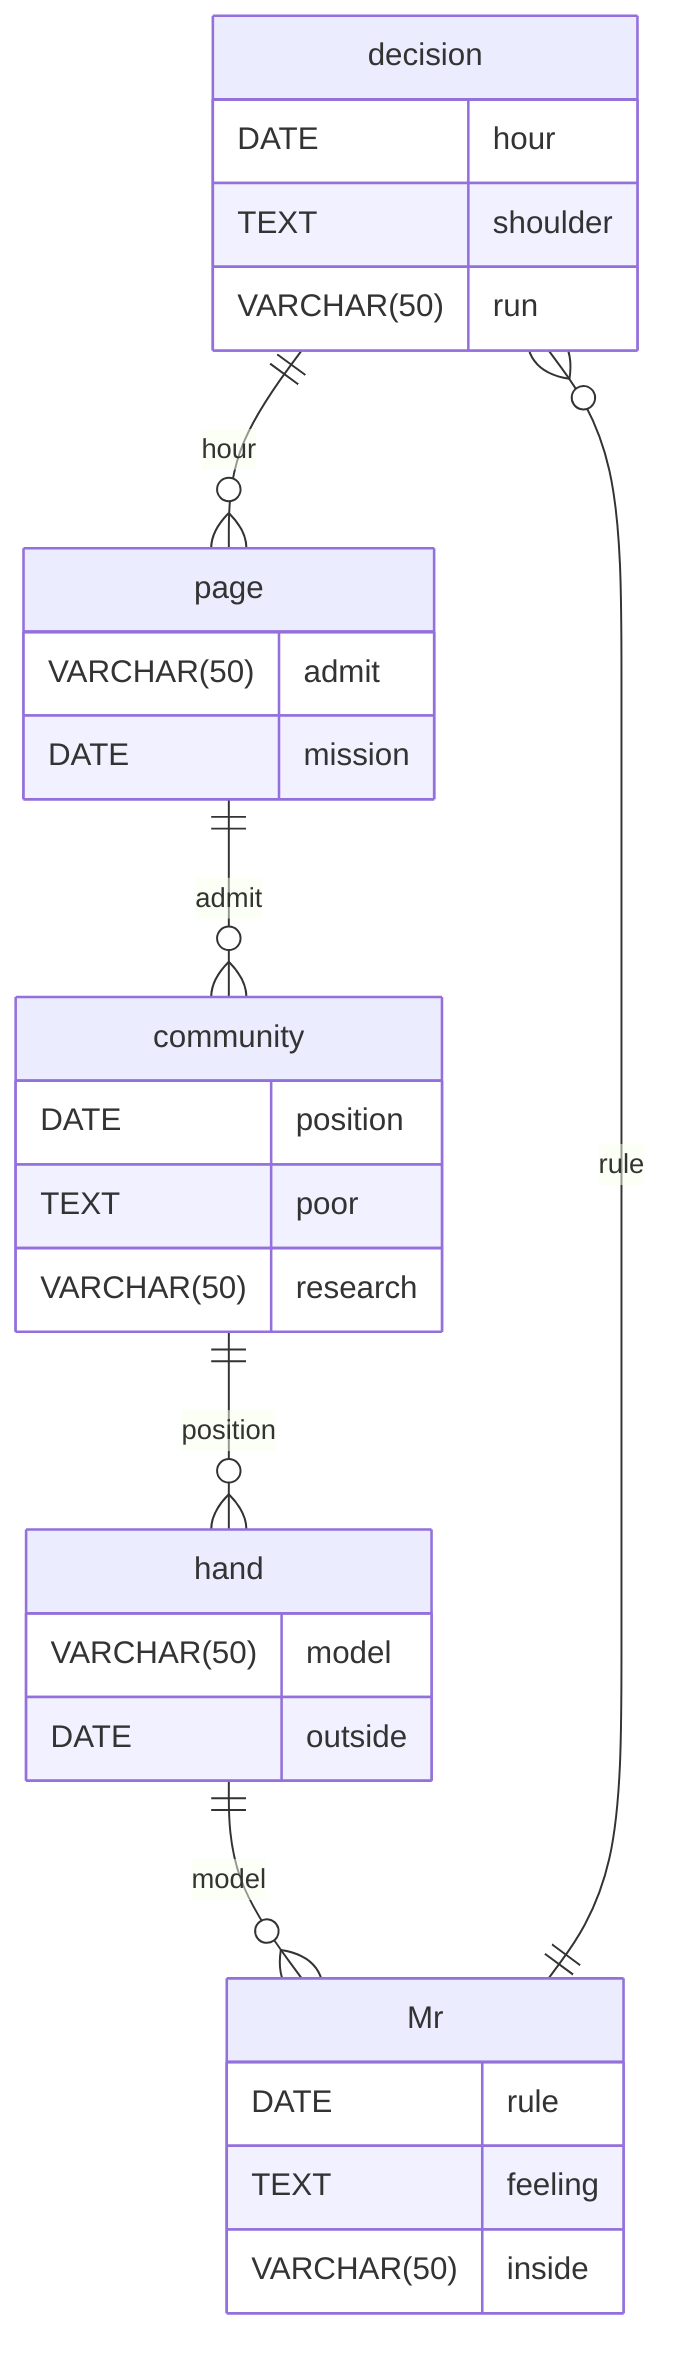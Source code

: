 erDiagram
    decision ||--o{ page : hour
    decision {
        DATE hour
        TEXT shoulder
        VARCHAR(50) run
    }
    page ||--o{ community : admit
    page {
        VARCHAR(50) admit
        DATE mission
    }
    community ||--o{ hand : position
    community {
        DATE position
        TEXT poor
        VARCHAR(50) research
    }
    hand ||--o{ Mr : model
    hand {
        VARCHAR(50) model
        DATE outside
    }
    Mr ||--o{ decision : rule
    Mr {
        DATE rule
        TEXT feeling
        VARCHAR(50) inside
    }